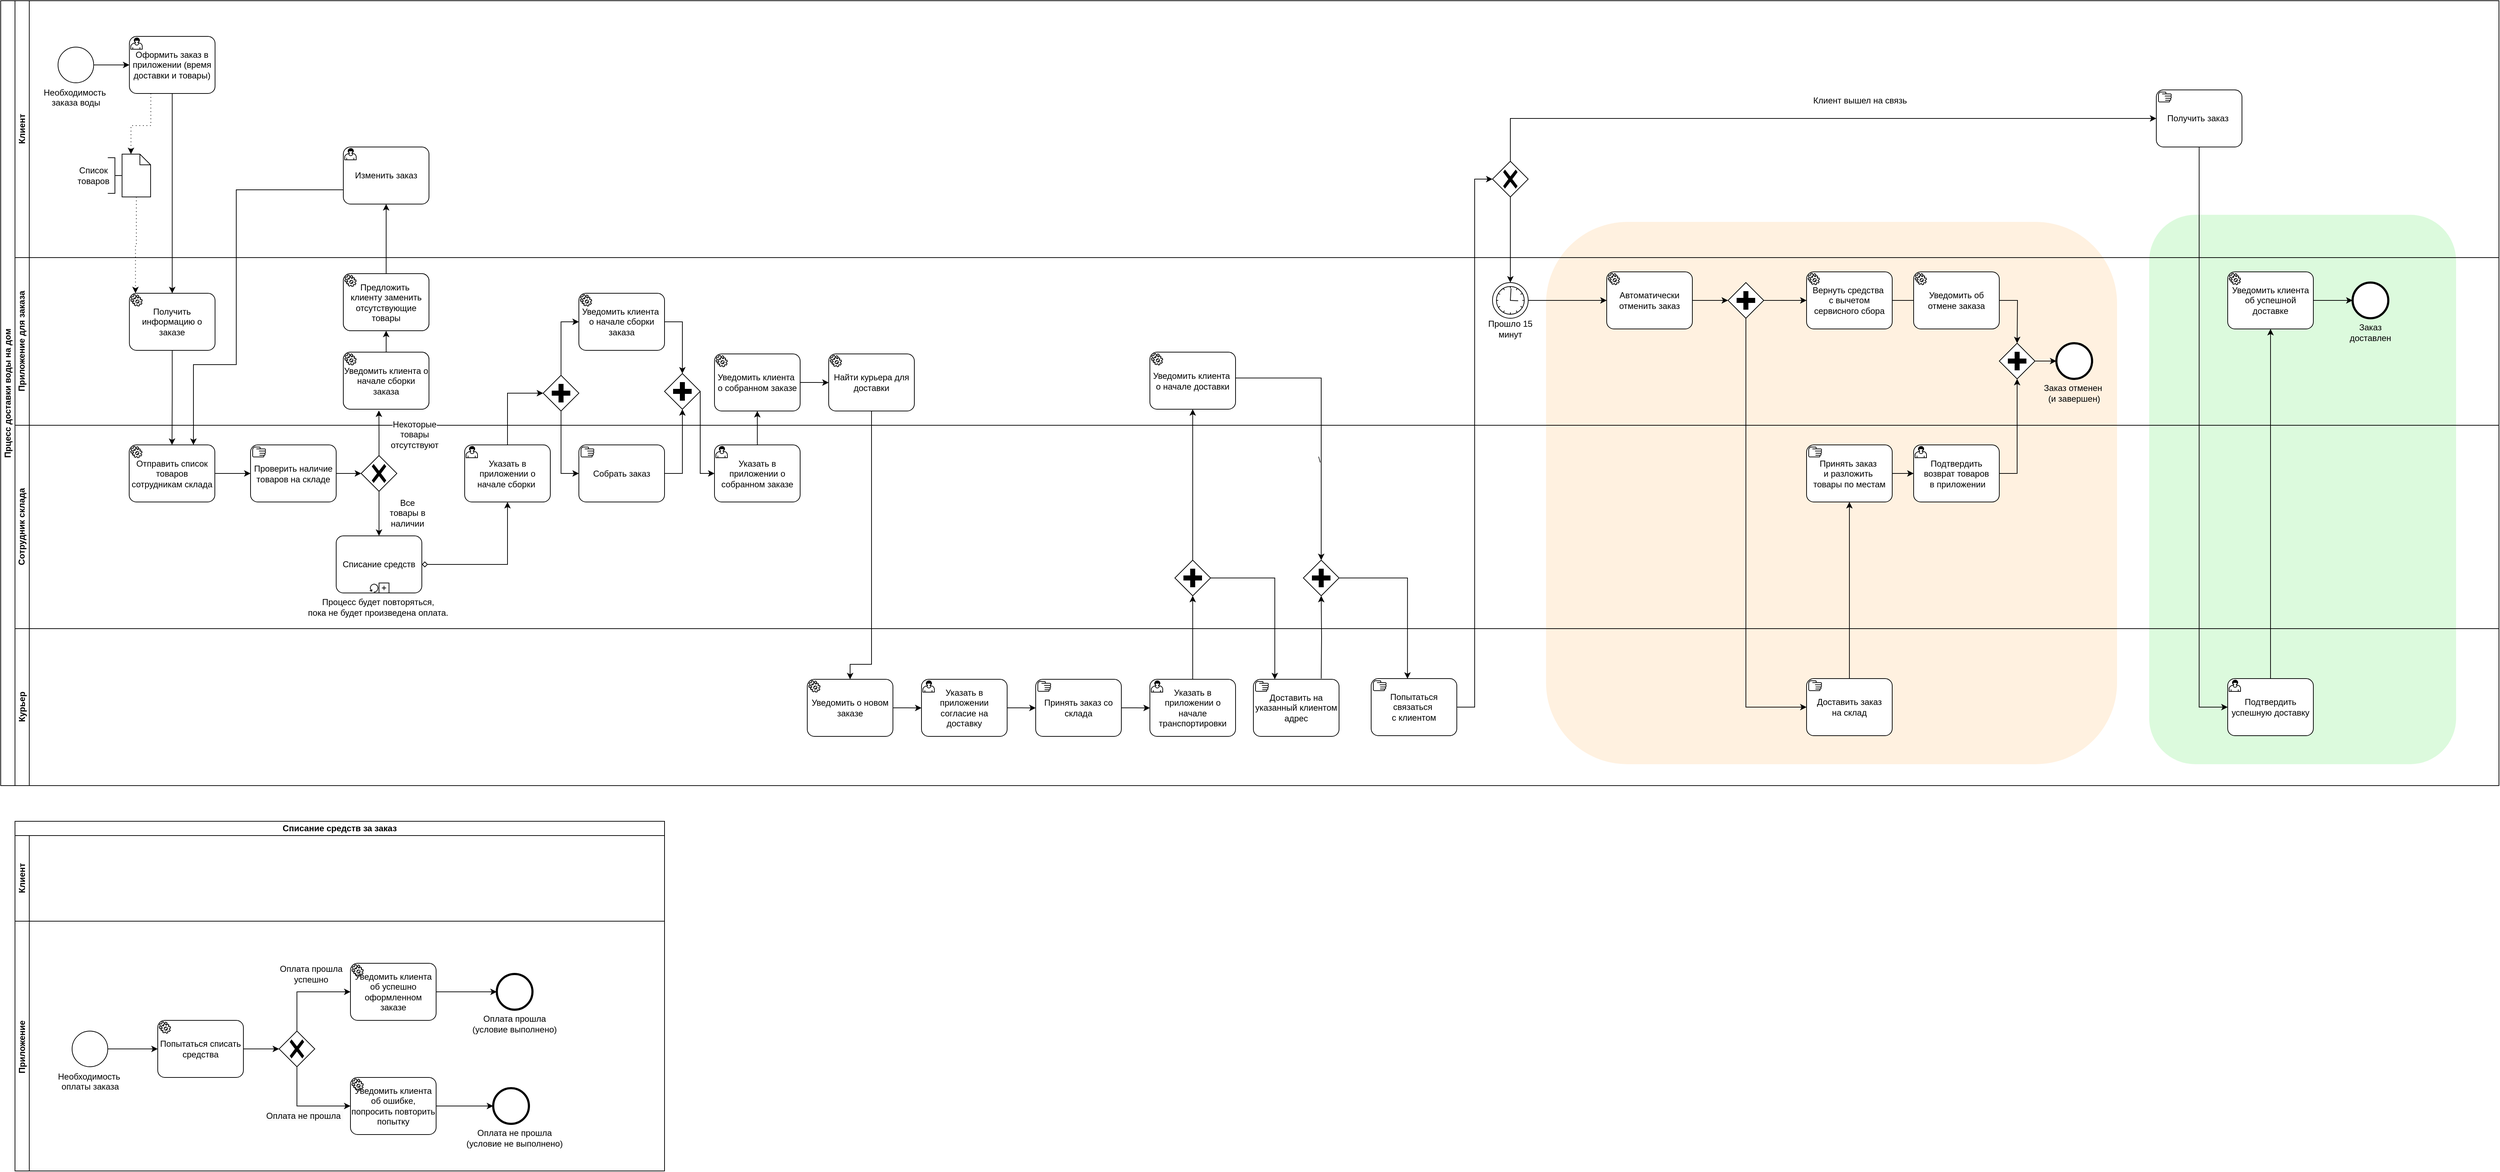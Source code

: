 <mxfile version="24.8.2">
  <diagram name="Страница — 1" id="UOntejemrvACpvtsWQj9">
    <mxGraphModel dx="3324" dy="1256" grid="1" gridSize="10" guides="1" tooltips="1" connect="1" arrows="1" fold="1" page="1" pageScale="1" pageWidth="4681" pageHeight="3300" math="0" shadow="0">
      <root>
        <mxCell id="0" />
        <mxCell id="1" parent="0" />
        <mxCell id="fE0YWYt9ngZXiTgXL01a-285" value="" style="rounded=1;whiteSpace=wrap;html=1;fillColor=#DCFADD;strokeColor=none;dashed=1;strokeWidth=6;glass=0;shadow=0;" parent="1" vertex="1">
          <mxGeometry x="3040" y="330" width="430" height="770" as="geometry" />
        </mxCell>
        <mxCell id="fE0YWYt9ngZXiTgXL01a-281" value="" style="rounded=1;whiteSpace=wrap;html=1;fillColor=#FFF1E0;strokeColor=none;dashed=1;strokeWidth=6;" parent="1" vertex="1">
          <mxGeometry x="2195" y="340" width="800" height="760" as="geometry" />
        </mxCell>
        <mxCell id="fE0YWYt9ngZXiTgXL01a-1" value="Прцесс доставки воды на дом" style="swimlane;html=1;childLayout=stackLayout;resizeParent=1;resizeParentMax=0;horizontal=0;startSize=20;horizontalStack=0;whiteSpace=wrap;fillColor=#FFFFFF;" parent="1" vertex="1">
          <mxGeometry x="30" y="30" width="3500" height="1100" as="geometry" />
        </mxCell>
        <mxCell id="fE0YWYt9ngZXiTgXL01a-276" style="edgeStyle=orthogonalEdgeStyle;rounded=0;orthogonalLoop=1;jettySize=auto;html=1;exitX=0.5;exitY=0;exitDx=0;exitDy=0;exitPerimeter=0;entryX=0.415;entryY=1.022;entryDx=0;entryDy=0;entryPerimeter=0;" parent="fE0YWYt9ngZXiTgXL01a-1" source="fE0YWYt9ngZXiTgXL01a-104" target="fE0YWYt9ngZXiTgXL01a-268" edge="1">
          <mxGeometry relative="1" as="geometry" />
        </mxCell>
        <mxCell id="fE0YWYt9ngZXiTgXL01a-136" style="edgeStyle=orthogonalEdgeStyle;rounded=0;orthogonalLoop=1;jettySize=auto;html=1;exitX=0.5;exitY=0;exitDx=0;exitDy=0;exitPerimeter=0;entryX=0;entryY=0.5;entryDx=0;entryDy=0;entryPerimeter=0;" parent="fE0YWYt9ngZXiTgXL01a-1" source="fE0YWYt9ngZXiTgXL01a-134" target="luvfRPABZeonIOE7UT8U-24" edge="1">
          <mxGeometry relative="1" as="geometry">
            <mxPoint x="709.996" y="490" as="targetPoint" />
            <Array as="points">
              <mxPoint x="710" y="550" />
            </Array>
          </mxGeometry>
        </mxCell>
        <mxCell id="fE0YWYt9ngZXiTgXL01a-2" value="Клиент" style="swimlane;html=1;startSize=20;horizontal=0;" parent="fE0YWYt9ngZXiTgXL01a-1" vertex="1">
          <mxGeometry x="20" width="3480" height="360" as="geometry" />
        </mxCell>
        <mxCell id="fE0YWYt9ngZXiTgXL01a-3" value="Необходимость&amp;nbsp;&lt;div&gt;заказа воды&lt;/div&gt;" style="points=[[0.145,0.145,0],[0.5,0,0],[0.855,0.145,0],[1,0.5,0],[0.855,0.855,0],[0.5,1,0],[0.145,0.855,0],[0,0.5,0]];shape=mxgraph.bpmn.event;html=1;verticalLabelPosition=bottom;labelBackgroundColor=#ffffff;verticalAlign=top;align=center;perimeter=ellipsePerimeter;outlineConnect=0;aspect=fixed;outline=standard;symbol=general;" parent="fE0YWYt9ngZXiTgXL01a-2" vertex="1">
          <mxGeometry x="60.29" y="65" width="50" height="50" as="geometry" />
        </mxCell>
        <mxCell id="fE0YWYt9ngZXiTgXL01a-8" style="edgeStyle=orthogonalEdgeStyle;rounded=0;orthogonalLoop=1;jettySize=auto;html=1;entryX=0;entryY=0.5;entryDx=0;entryDy=0;entryPerimeter=0;" parent="fE0YWYt9ngZXiTgXL01a-2" source="fE0YWYt9ngZXiTgXL01a-3" edge="1">
          <mxGeometry relative="1" as="geometry">
            <mxPoint x="160.29" y="90" as="targetPoint" />
          </mxGeometry>
        </mxCell>
        <mxCell id="fE0YWYt9ngZXiTgXL01a-89" value="Оформить заказ в приложении (время доставки и товары)" style="points=[[0.25,0,0],[0.5,0,0],[0.75,0,0],[1,0.25,0],[1,0.5,0],[1,0.75,0],[0.75,1,0],[0.5,1,0],[0.25,1,0],[0,0.75,0],[0,0.5,0],[0,0.25,0]];shape=mxgraph.bpmn.task;whiteSpace=wrap;rectStyle=rounded;size=10;html=1;container=1;expand=0;collapsible=0;taskMarker=user;" parent="fE0YWYt9ngZXiTgXL01a-2" vertex="1">
          <mxGeometry x="160.29" y="50" width="120" height="80" as="geometry" />
        </mxCell>
        <mxCell id="fE0YWYt9ngZXiTgXL01a-201" value="" style="points=[[0.25,0.25,0],[0.5,0,0],[0.75,0.25,0],[1,0.5,0],[0.75,0.75,0],[0.5,1,0],[0.25,0.75,0],[0,0.5,0]];shape=mxgraph.bpmn.gateway2;html=1;verticalLabelPosition=bottom;labelBackgroundColor=#ffffff;verticalAlign=top;align=center;perimeter=rhombusPerimeter;outlineConnect=0;outline=none;symbol=none;gwType=exclusive;" parent="fE0YWYt9ngZXiTgXL01a-2" vertex="1">
          <mxGeometry x="2070" y="225" width="50" height="50" as="geometry" />
        </mxCell>
        <mxCell id="fE0YWYt9ngZXiTgXL01a-204" value="Получить заказ&amp;nbsp;" style="points=[[0.25,0,0],[0.5,0,0],[0.75,0,0],[1,0.25,0],[1,0.5,0],[1,0.75,0],[0.75,1,0],[0.5,1,0],[0.25,1,0],[0,0.75,0],[0,0.5,0],[0,0.25,0]];shape=mxgraph.bpmn.task;whiteSpace=wrap;rectStyle=rounded;size=10;html=1;container=1;expand=0;collapsible=0;taskMarker=manual;" parent="fE0YWYt9ngZXiTgXL01a-2" vertex="1">
          <mxGeometry x="3000" y="125" width="120" height="80" as="geometry" />
        </mxCell>
        <mxCell id="fE0YWYt9ngZXiTgXL01a-207" style="edgeStyle=orthogonalEdgeStyle;rounded=0;orthogonalLoop=1;jettySize=auto;html=1;exitX=0.5;exitY=0;exitDx=0;exitDy=0;exitPerimeter=0;entryX=0;entryY=0.5;entryDx=0;entryDy=0;entryPerimeter=0;" parent="fE0YWYt9ngZXiTgXL01a-2" source="fE0YWYt9ngZXiTgXL01a-201" target="fE0YWYt9ngZXiTgXL01a-204" edge="1">
          <mxGeometry relative="1" as="geometry" />
        </mxCell>
        <mxCell id="fE0YWYt9ngZXiTgXL01a-209" value="Клиент вышел на связь" style="text;strokeColor=none;align=center;fillColor=none;html=1;verticalAlign=middle;whiteSpace=wrap;rounded=0;" parent="fE0YWYt9ngZXiTgXL01a-2" vertex="1">
          <mxGeometry x="2490" y="125" width="190" height="30" as="geometry" />
        </mxCell>
        <mxCell id="fE0YWYt9ngZXiTgXL01a-278" value="Изменить заказ" style="points=[[0.25,0,0],[0.5,0,0],[0.75,0,0],[1,0.25,0],[1,0.5,0],[1,0.75,0],[0.75,1,0],[0.5,1,0],[0.25,1,0],[0,0.75,0],[0,0.5,0],[0,0.25,0]];shape=mxgraph.bpmn.task;whiteSpace=wrap;rectStyle=rounded;size=10;html=1;container=1;expand=0;collapsible=0;taskMarker=user;" parent="fE0YWYt9ngZXiTgXL01a-2" vertex="1">
          <mxGeometry x="460" y="205" width="120" height="80" as="geometry" />
        </mxCell>
        <mxCell id="fE0YWYt9ngZXiTgXL01a-289" value="" style="shape=mxgraph.bpmn.data;labelPosition=center;verticalLabelPosition=bottom;align=center;verticalAlign=top;size=15;html=1;" parent="fE0YWYt9ngZXiTgXL01a-2" vertex="1">
          <mxGeometry x="150" y="215" width="40" height="60" as="geometry" />
        </mxCell>
        <mxCell id="fE0YWYt9ngZXiTgXL01a-292" style="edgeStyle=orthogonalEdgeStyle;rounded=0;orthogonalLoop=1;jettySize=auto;html=1;exitX=0.25;exitY=1;exitDx=0;exitDy=0;exitPerimeter=0;entryX=0;entryY=0;entryDx=12.5;entryDy=0;entryPerimeter=0;dashed=1;dashPattern=1 4;" parent="fE0YWYt9ngZXiTgXL01a-2" source="fE0YWYt9ngZXiTgXL01a-89" target="fE0YWYt9ngZXiTgXL01a-289" edge="1">
          <mxGeometry relative="1" as="geometry">
            <Array as="points">
              <mxPoint x="190" y="175" />
              <mxPoint x="163" y="175" />
            </Array>
          </mxGeometry>
        </mxCell>
        <mxCell id="fE0YWYt9ngZXiTgXL01a-294" value="" style="strokeWidth=1;html=1;shape=mxgraph.flowchart.annotation_2;align=left;labelPosition=right;pointerEvents=1;direction=west;" parent="fE0YWYt9ngZXiTgXL01a-2" vertex="1">
          <mxGeometry x="130" y="220" width="20" height="50" as="geometry" />
        </mxCell>
        <mxCell id="fE0YWYt9ngZXiTgXL01a-297" value="Список товаров" style="text;strokeColor=none;align=center;fillColor=none;html=1;verticalAlign=middle;whiteSpace=wrap;rounded=0;" parent="fE0YWYt9ngZXiTgXL01a-2" vertex="1">
          <mxGeometry x="80.0" y="230" width="60" height="30" as="geometry" />
        </mxCell>
        <mxCell id="fE0YWYt9ngZXiTgXL01a-228" style="edgeStyle=orthogonalEdgeStyle;rounded=0;orthogonalLoop=1;jettySize=auto;html=1;exitX=0.5;exitY=0;exitDx=0;exitDy=0;exitPerimeter=0;" parent="fE0YWYt9ngZXiTgXL01a-1" source="fE0YWYt9ngZXiTgXL01a-227" target="fE0YWYt9ngZXiTgXL01a-229" edge="1">
          <mxGeometry relative="1" as="geometry">
            <mxPoint x="2370" y="670" as="targetPoint" />
          </mxGeometry>
        </mxCell>
        <mxCell id="fE0YWYt9ngZXiTgXL01a-240" style="edgeStyle=orthogonalEdgeStyle;rounded=0;orthogonalLoop=1;jettySize=auto;html=1;exitX=0.5;exitY=1;exitDx=0;exitDy=0;exitPerimeter=0;entryX=0;entryY=0.5;entryDx=0;entryDy=0;entryPerimeter=0;" parent="fE0YWYt9ngZXiTgXL01a-1" source="fE0YWYt9ngZXiTgXL01a-204" target="fE0YWYt9ngZXiTgXL01a-227" edge="1">
          <mxGeometry relative="1" as="geometry" />
        </mxCell>
        <mxCell id="fE0YWYt9ngZXiTgXL01a-83" value="Приложение для заказа" style="swimlane;html=1;startSize=20;horizontal=0;" parent="fE0YWYt9ngZXiTgXL01a-1" vertex="1">
          <mxGeometry x="20" y="360" width="3480" height="235" as="geometry" />
        </mxCell>
        <mxCell id="fE0YWYt9ngZXiTgXL01a-206" value="Автоматически отменить заказ" style="points=[[0.25,0,0],[0.5,0,0],[0.75,0,0],[1,0.25,0],[1,0.5,0],[1,0.75,0],[0.75,1,0],[0.5,1,0],[0.25,1,0],[0,0.75,0],[0,0.5,0],[0,0.25,0]];shape=mxgraph.bpmn.task;whiteSpace=wrap;rectStyle=rounded;size=10;html=1;container=1;expand=0;collapsible=0;taskMarker=service;" parent="fE0YWYt9ngZXiTgXL01a-83" vertex="1">
          <mxGeometry x="2229.996" y="20" width="120" height="80" as="geometry" />
        </mxCell>
        <mxCell id="fE0YWYt9ngZXiTgXL01a-216" style="edgeStyle=orthogonalEdgeStyle;rounded=0;orthogonalLoop=1;jettySize=auto;html=1;exitX=1;exitY=0.5;exitDx=0;exitDy=0;exitPerimeter=0;" parent="fE0YWYt9ngZXiTgXL01a-83" edge="1">
          <mxGeometry relative="1" as="geometry">
            <mxPoint x="2670" y="60" as="targetPoint" />
            <mxPoint x="2610" y="60" as="sourcePoint" />
          </mxGeometry>
        </mxCell>
        <mxCell id="fE0YWYt9ngZXiTgXL01a-214" value="Вернуть средства&amp;nbsp;&lt;div&gt;с вычетом сервисного сбора&lt;/div&gt;" style="points=[[0.25,0,0],[0.5,0,0],[0.75,0,0],[1,0.25,0],[1,0.5,0],[1,0.75,0],[0.75,1,0],[0.5,1,0],[0.25,1,0],[0,0.75,0],[0,0.5,0],[0,0.25,0]];shape=mxgraph.bpmn.task;whiteSpace=wrap;rectStyle=rounded;size=10;html=1;container=1;expand=0;collapsible=0;taskMarker=service;" parent="fE0YWYt9ngZXiTgXL01a-83" vertex="1">
          <mxGeometry x="2510" y="20" width="120" height="80" as="geometry" />
        </mxCell>
        <mxCell id="fE0YWYt9ngZXiTgXL01a-217" value="Уведомить об отмене заказа" style="points=[[0.25,0,0],[0.5,0,0],[0.75,0,0],[1,0.25,0],[1,0.5,0],[1,0.75,0],[0.75,1,0],[0.5,1,0],[0.25,1,0],[0,0.75,0],[0,0.5,0],[0,0.25,0]];shape=mxgraph.bpmn.task;whiteSpace=wrap;rectStyle=rounded;size=10;html=1;container=1;expand=0;collapsible=0;taskMarker=service;" parent="fE0YWYt9ngZXiTgXL01a-83" vertex="1">
          <mxGeometry x="2660" y="20" width="120" height="80" as="geometry" />
        </mxCell>
        <mxCell id="fE0YWYt9ngZXiTgXL01a-232" value="" style="points=[[0.25,0.25,0],[0.5,0,0],[0.75,0.25,0],[1,0.5,0],[0.75,0.75,0],[0.5,1,0],[0.25,0.75,0],[0,0.5,0]];shape=mxgraph.bpmn.gateway2;html=1;verticalLabelPosition=bottom;labelBackgroundColor=#ffffff;verticalAlign=top;align=center;perimeter=rhombusPerimeter;outlineConnect=0;outline=none;symbol=none;gwType=parallel;" parent="fE0YWYt9ngZXiTgXL01a-83" vertex="1">
          <mxGeometry x="2400" y="35" width="50" height="50" as="geometry" />
        </mxCell>
        <mxCell id="fE0YWYt9ngZXiTgXL01a-235" style="edgeStyle=orthogonalEdgeStyle;rounded=0;orthogonalLoop=1;jettySize=auto;html=1;exitX=1;exitY=0.5;exitDx=0;exitDy=0;exitPerimeter=0;entryX=0;entryY=0.5;entryDx=0;entryDy=0;entryPerimeter=0;" parent="fE0YWYt9ngZXiTgXL01a-83" source="fE0YWYt9ngZXiTgXL01a-206" target="fE0YWYt9ngZXiTgXL01a-232" edge="1">
          <mxGeometry relative="1" as="geometry" />
        </mxCell>
        <mxCell id="fE0YWYt9ngZXiTgXL01a-236" style="edgeStyle=orthogonalEdgeStyle;rounded=0;orthogonalLoop=1;jettySize=auto;html=1;exitX=1;exitY=0.5;exitDx=0;exitDy=0;exitPerimeter=0;entryX=0;entryY=0.5;entryDx=0;entryDy=0;entryPerimeter=0;" parent="fE0YWYt9ngZXiTgXL01a-83" source="fE0YWYt9ngZXiTgXL01a-232" target="fE0YWYt9ngZXiTgXL01a-214" edge="1">
          <mxGeometry relative="1" as="geometry" />
        </mxCell>
        <mxCell id="fE0YWYt9ngZXiTgXL01a-229" value="Уведомить клиента об успешной доставке" style="points=[[0.25,0,0],[0.5,0,0],[0.75,0,0],[1,0.25,0],[1,0.5,0],[1,0.75,0],[0.75,1,0],[0.5,1,0],[0.25,1,0],[0,0.75,0],[0,0.5,0],[0,0.25,0]];shape=mxgraph.bpmn.task;whiteSpace=wrap;rectStyle=rounded;size=10;html=1;container=1;expand=0;collapsible=0;taskMarker=service;" parent="fE0YWYt9ngZXiTgXL01a-83" vertex="1">
          <mxGeometry x="3100" y="20" width="120" height="80" as="geometry" />
        </mxCell>
        <mxCell id="fE0YWYt9ngZXiTgXL01a-245" value="" style="points=[[0.145,0.145,0],[0.5,0,0],[0.855,0.145,0],[1,0.5,0],[0.855,0.855,0],[0.5,1,0],[0.145,0.855,0],[0,0.5,0]];shape=mxgraph.bpmn.event;html=1;verticalLabelPosition=bottom;labelBackgroundColor=#ffffff;verticalAlign=top;align=center;perimeter=ellipsePerimeter;outlineConnect=0;aspect=fixed;outline=end;symbol=terminate2;" parent="fE0YWYt9ngZXiTgXL01a-83" vertex="1">
          <mxGeometry x="3275" y="35" width="50" height="50" as="geometry" />
        </mxCell>
        <mxCell id="fE0YWYt9ngZXiTgXL01a-246" style="edgeStyle=orthogonalEdgeStyle;rounded=0;orthogonalLoop=1;jettySize=auto;html=1;exitX=1;exitY=0.5;exitDx=0;exitDy=0;exitPerimeter=0;entryX=0;entryY=0.5;entryDx=0;entryDy=0;entryPerimeter=0;" parent="fE0YWYt9ngZXiTgXL01a-83" source="fE0YWYt9ngZXiTgXL01a-229" target="fE0YWYt9ngZXiTgXL01a-245" edge="1">
          <mxGeometry relative="1" as="geometry" />
        </mxCell>
        <mxCell id="fE0YWYt9ngZXiTgXL01a-247" value="Заказ доставлен" style="text;strokeColor=none;align=center;fillColor=none;html=1;verticalAlign=middle;whiteSpace=wrap;rounded=0;" parent="fE0YWYt9ngZXiTgXL01a-83" vertex="1">
          <mxGeometry x="3270" y="90" width="60" height="30" as="geometry" />
        </mxCell>
        <mxCell id="fE0YWYt9ngZXiTgXL01a-248" value="" style="points=[[0.145,0.145,0],[0.5,0,0],[0.855,0.145,0],[1,0.5,0],[0.855,0.855,0],[0.5,1,0],[0.145,0.855,0],[0,0.5,0]];shape=mxgraph.bpmn.event;html=1;verticalLabelPosition=bottom;labelBackgroundColor=#ffffff;verticalAlign=top;align=center;perimeter=ellipsePerimeter;outlineConnect=0;aspect=fixed;outline=end;symbol=terminate2;" parent="fE0YWYt9ngZXiTgXL01a-83" vertex="1">
          <mxGeometry x="2860" y="120" width="50" height="50" as="geometry" />
        </mxCell>
        <mxCell id="fE0YWYt9ngZXiTgXL01a-249" value="Заказ отменен&amp;nbsp;&lt;div&gt;(и завершен)&lt;/div&gt;" style="text;strokeColor=none;align=center;fillColor=none;html=1;verticalAlign=middle;whiteSpace=wrap;rounded=0;" parent="fE0YWYt9ngZXiTgXL01a-83" vertex="1">
          <mxGeometry x="2840" y="170" width="90" height="40" as="geometry" />
        </mxCell>
        <mxCell id="fE0YWYt9ngZXiTgXL01a-261" value="" style="points=[[0.25,0.25,0],[0.5,0,0],[0.75,0.25,0],[1,0.5,0],[0.75,0.75,0],[0.5,1,0],[0.25,0.75,0],[0,0.5,0]];shape=mxgraph.bpmn.gateway2;html=1;verticalLabelPosition=bottom;labelBackgroundColor=#ffffff;verticalAlign=top;align=center;perimeter=rhombusPerimeter;outlineConnect=0;outline=none;symbol=none;gwType=parallel;" parent="fE0YWYt9ngZXiTgXL01a-83" vertex="1">
          <mxGeometry x="2780" y="120" width="50" height="50" as="geometry" />
        </mxCell>
        <mxCell id="fE0YWYt9ngZXiTgXL01a-263" style="edgeStyle=orthogonalEdgeStyle;rounded=0;orthogonalLoop=1;jettySize=auto;html=1;exitX=1;exitY=0.5;exitDx=0;exitDy=0;exitPerimeter=0;entryX=0.5;entryY=0;entryDx=0;entryDy=0;entryPerimeter=0;" parent="fE0YWYt9ngZXiTgXL01a-83" source="fE0YWYt9ngZXiTgXL01a-217" edge="1">
          <mxGeometry relative="1" as="geometry">
            <mxPoint x="2805" y="120" as="targetPoint" />
          </mxGeometry>
        </mxCell>
        <mxCell id="fE0YWYt9ngZXiTgXL01a-265" style="edgeStyle=orthogonalEdgeStyle;rounded=0;orthogonalLoop=1;jettySize=auto;html=1;entryX=0;entryY=0.5;entryDx=0;entryDy=0;entryPerimeter=0;" parent="fE0YWYt9ngZXiTgXL01a-83" target="fE0YWYt9ngZXiTgXL01a-248" edge="1">
          <mxGeometry relative="1" as="geometry">
            <mxPoint x="2830" y="145" as="sourcePoint" />
          </mxGeometry>
        </mxCell>
        <mxCell id="fE0YWYt9ngZXiTgXL01a-91" value="Получить информацию о заказе" style="points=[[0.25,0,0],[0.5,0,0],[0.75,0,0],[1,0.25,0],[1,0.5,0],[1,0.75,0],[0.75,1,0],[0.5,1,0],[0.25,1,0],[0,0.75,0],[0,0.5,0],[0,0.25,0]];shape=mxgraph.bpmn.task;whiteSpace=wrap;rectStyle=rounded;size=10;html=1;container=1;expand=0;collapsible=0;taskMarker=service;" parent="fE0YWYt9ngZXiTgXL01a-83" vertex="1">
          <mxGeometry x="160.286" y="50" width="120" height="80" as="geometry" />
        </mxCell>
        <mxCell id="fE0YWYt9ngZXiTgXL01a-189" value="Уведомить клиента&amp;nbsp;&lt;div&gt;о начале доставки&lt;/div&gt;" style="points=[[0.25,0,0],[0.5,0,0],[0.75,0,0],[1,0.25,0],[1,0.5,0],[1,0.75,0],[0.75,1,0],[0.5,1,0],[0.25,1,0],[0,0.75,0],[0,0.5,0],[0,0.25,0]];shape=mxgraph.bpmn.task;whiteSpace=wrap;rectStyle=rounded;size=10;html=1;container=1;expand=0;collapsible=0;taskMarker=service;" parent="fE0YWYt9ngZXiTgXL01a-83" vertex="1">
          <mxGeometry x="1589.996" y="132.5" width="120" height="80" as="geometry" />
        </mxCell>
        <mxCell id="luvfRPABZeonIOE7UT8U-7" style="edgeStyle=orthogonalEdgeStyle;rounded=0;orthogonalLoop=1;jettySize=auto;html=1;exitX=0.5;exitY=0;exitDx=0;exitDy=0;exitPerimeter=0;entryX=0.5;entryY=1;entryDx=0;entryDy=0;entryPerimeter=0;" edge="1" parent="fE0YWYt9ngZXiTgXL01a-83" source="fE0YWYt9ngZXiTgXL01a-268" target="luvfRPABZeonIOE7UT8U-8">
          <mxGeometry relative="1" as="geometry">
            <mxPoint x="450" y="2.5" as="targetPoint" />
          </mxGeometry>
        </mxCell>
        <mxCell id="fE0YWYt9ngZXiTgXL01a-268" value="Предложить&amp;nbsp;&lt;div&gt;клиенту заменить отсутствующие товары&lt;/div&gt;" style="points=[[0.25,0,0],[0.5,0,0],[0.75,0,0],[1,0.25,0],[1,0.5,0],[1,0.75,0],[0.75,1,0],[0.5,1,0],[0.25,1,0],[0,0.75,0],[0,0.5,0],[0,0.25,0]];shape=mxgraph.bpmn.task;whiteSpace=wrap;rectStyle=rounded;size=10;html=1;container=1;expand=0;collapsible=0;taskMarker=service;" parent="fE0YWYt9ngZXiTgXL01a-83" vertex="1">
          <mxGeometry x="459.996" y="132.5" width="120" height="80" as="geometry" />
        </mxCell>
        <mxCell id="luvfRPABZeonIOE7UT8U-11" value="Уведомить клиента о начале сборки заказа" style="points=[[0.25,0,0],[0.5,0,0],[0.75,0,0],[1,0.25,0],[1,0.5,0],[1,0.75,0],[0.75,1,0],[0.5,1,0],[0.25,1,0],[0,0.75,0],[0,0.5,0],[0,0.25,0]];shape=mxgraph.bpmn.task;whiteSpace=wrap;rectStyle=rounded;size=10;html=1;container=1;expand=0;collapsible=0;taskMarker=service;" vertex="1" parent="fE0YWYt9ngZXiTgXL01a-268">
          <mxGeometry width="120" height="80" as="geometry" />
        </mxCell>
        <mxCell id="luvfRPABZeonIOE7UT8U-4" value="&lt;span style=&quot;background-color: rgb(255, 255, 255);&quot;&gt;Прошло 15 минут&lt;/span&gt;" style="text;strokeColor=none;align=center;fillColor=none;html=1;verticalAlign=middle;whiteSpace=wrap;rounded=0;" vertex="1" parent="fE0YWYt9ngZXiTgXL01a-83">
          <mxGeometry x="2050" y="85" width="90" height="30" as="geometry" />
        </mxCell>
        <mxCell id="luvfRPABZeonIOE7UT8U-8" value="Уведомить клиента о начале сборки заказа" style="points=[[0.25,0,0],[0.5,0,0],[0.75,0,0],[1,0.25,0],[1,0.5,0],[1,0.75,0],[0.75,1,0],[0.5,1,0],[0.25,1,0],[0,0.75,0],[0,0.5,0],[0,0.25,0]];shape=mxgraph.bpmn.task;whiteSpace=wrap;rectStyle=rounded;size=10;html=1;container=1;expand=0;collapsible=0;taskMarker=service;" vertex="1" parent="fE0YWYt9ngZXiTgXL01a-83">
          <mxGeometry x="459.996" y="22.5" width="120" height="80" as="geometry" />
        </mxCell>
        <mxCell id="luvfRPABZeonIOE7UT8U-10" value="Предложить&amp;nbsp;&lt;div&gt;клиенту заменить отсутствующие товары&lt;/div&gt;" style="points=[[0.25,0,0],[0.5,0,0],[0.75,0,0],[1,0.25,0],[1,0.5,0],[1,0.75,0],[0.75,1,0],[0.5,1,0],[0.25,1,0],[0,0.75,0],[0,0.5,0],[0,0.25,0]];shape=mxgraph.bpmn.task;whiteSpace=wrap;rectStyle=rounded;size=10;html=1;container=1;expand=0;collapsible=0;taskMarker=service;" vertex="1" parent="luvfRPABZeonIOE7UT8U-8">
          <mxGeometry width="120" height="80" as="geometry" />
        </mxCell>
        <mxCell id="luvfRPABZeonIOE7UT8U-24" value="" style="points=[[0.25,0.25,0],[0.5,0,0],[0.75,0.25,0],[1,0.5,0],[0.75,0.75,0],[0.5,1,0],[0.25,0.75,0],[0,0.5,0]];shape=mxgraph.bpmn.gateway2;html=1;verticalLabelPosition=bottom;labelBackgroundColor=#ffffff;verticalAlign=top;align=center;perimeter=rhombusPerimeter;outlineConnect=0;outline=none;symbol=none;gwType=parallel;" vertex="1" parent="fE0YWYt9ngZXiTgXL01a-83">
          <mxGeometry x="740" y="165" width="50" height="50" as="geometry" />
        </mxCell>
        <mxCell id="luvfRPABZeonIOE7UT8U-25" value="Уведомить клиента&amp;nbsp;&lt;div&gt;о начале сборки заказа&lt;/div&gt;" style="points=[[0.25,0,0],[0.5,0,0],[0.75,0,0],[1,0.25,0],[1,0.5,0],[1,0.75,0],[0.75,1,0],[0.5,1,0],[0.25,1,0],[0,0.75,0],[0,0.5,0],[0,0.25,0]];shape=mxgraph.bpmn.task;whiteSpace=wrap;rectStyle=rounded;size=10;html=1;container=1;expand=0;collapsible=0;taskMarker=service;" vertex="1" parent="fE0YWYt9ngZXiTgXL01a-83">
          <mxGeometry x="789.996" y="50" width="120" height="80" as="geometry" />
        </mxCell>
        <mxCell id="luvfRPABZeonIOE7UT8U-27" style="edgeStyle=orthogonalEdgeStyle;rounded=0;orthogonalLoop=1;jettySize=auto;html=1;exitX=0.5;exitY=0;exitDx=0;exitDy=0;exitPerimeter=0;entryX=0;entryY=0.5;entryDx=0;entryDy=0;entryPerimeter=0;" edge="1" parent="fE0YWYt9ngZXiTgXL01a-83" source="luvfRPABZeonIOE7UT8U-24" target="luvfRPABZeonIOE7UT8U-25">
          <mxGeometry relative="1" as="geometry" />
        </mxCell>
        <mxCell id="luvfRPABZeonIOE7UT8U-28" value="" style="points=[[0.25,0.25,0],[0.5,0,0],[0.75,0.25,0],[1,0.5,0],[0.75,0.75,0],[0.5,1,0],[0.25,0.75,0],[0,0.5,0]];shape=mxgraph.bpmn.gateway2;html=1;verticalLabelPosition=bottom;labelBackgroundColor=#ffffff;verticalAlign=top;align=center;perimeter=rhombusPerimeter;outlineConnect=0;outline=none;symbol=none;gwType=parallel;" vertex="1" parent="fE0YWYt9ngZXiTgXL01a-83">
          <mxGeometry x="910" y="162.5" width="50" height="50" as="geometry" />
        </mxCell>
        <mxCell id="luvfRPABZeonIOE7UT8U-29" style="edgeStyle=orthogonalEdgeStyle;rounded=0;orthogonalLoop=1;jettySize=auto;html=1;exitX=1;exitY=0.5;exitDx=0;exitDy=0;exitPerimeter=0;entryX=0.5;entryY=0;entryDx=0;entryDy=0;entryPerimeter=0;" edge="1" parent="fE0YWYt9ngZXiTgXL01a-83" source="luvfRPABZeonIOE7UT8U-25" target="luvfRPABZeonIOE7UT8U-28">
          <mxGeometry relative="1" as="geometry" />
        </mxCell>
        <mxCell id="fE0YWYt9ngZXiTgXL01a-173" value="Найти курьера для доставки" style="points=[[0.25,0,0],[0.5,0,0],[0.75,0,0],[1,0.25,0],[1,0.5,0],[1,0.75,0],[0.75,1,0],[0.5,1,0],[0.25,1,0],[0,0.75,0],[0,0.5,0],[0,0.25,0]];shape=mxgraph.bpmn.task;whiteSpace=wrap;rectStyle=rounded;size=10;html=1;container=1;expand=0;collapsible=0;taskMarker=service;" parent="fE0YWYt9ngZXiTgXL01a-83" vertex="1">
          <mxGeometry x="1139.996" y="135" width="120" height="80" as="geometry" />
        </mxCell>
        <mxCell id="fE0YWYt9ngZXiTgXL01a-172" style="edgeStyle=orthogonalEdgeStyle;rounded=0;orthogonalLoop=1;jettySize=auto;html=1;exitX=1;exitY=0.5;exitDx=0;exitDy=0;exitPerimeter=0;" parent="fE0YWYt9ngZXiTgXL01a-83" source="fE0YWYt9ngZXiTgXL01a-168" edge="1">
          <mxGeometry relative="1" as="geometry">
            <mxPoint x="1140" y="175.143" as="targetPoint" />
          </mxGeometry>
        </mxCell>
        <mxCell id="fE0YWYt9ngZXiTgXL01a-168" value="Уведомить клиента&amp;nbsp;&lt;div&gt;о собранном заказе&lt;/div&gt;" style="points=[[0.25,0,0],[0.5,0,0],[0.75,0,0],[1,0.25,0],[1,0.5,0],[1,0.75,0],[0.75,1,0],[0.5,1,0],[0.25,1,0],[0,0.75,0],[0,0.5,0],[0,0.25,0]];shape=mxgraph.bpmn.task;whiteSpace=wrap;rectStyle=rounded;size=10;html=1;container=1;expand=0;collapsible=0;taskMarker=service;" parent="fE0YWYt9ngZXiTgXL01a-83" vertex="1">
          <mxGeometry x="979.996" y="135" width="120" height="80" as="geometry" />
        </mxCell>
        <mxCell id="luvfRPABZeonIOE7UT8U-53" style="edgeStyle=orthogonalEdgeStyle;rounded=0;orthogonalLoop=1;jettySize=auto;html=1;exitX=1;exitY=0.5;exitDx=0;exitDy=0;exitPerimeter=0;" edge="1" parent="fE0YWYt9ngZXiTgXL01a-83" source="luvfRPABZeonIOE7UT8U-50" target="fE0YWYt9ngZXiTgXL01a-206">
          <mxGeometry relative="1" as="geometry" />
        </mxCell>
        <mxCell id="luvfRPABZeonIOE7UT8U-50" value="" style="points=[[0.145,0.145,0],[0.5,0,0],[0.855,0.145,0],[1,0.5,0],[0.855,0.855,0],[0.5,1,0],[0.145,0.855,0],[0,0.5,0]];shape=mxgraph.bpmn.event;html=1;verticalLabelPosition=bottom;labelBackgroundColor=#ffffff;verticalAlign=top;align=center;perimeter=ellipsePerimeter;outlineConnect=0;aspect=fixed;outline=standard;symbol=timer;fillColor=#FFFFFF;" vertex="1" parent="fE0YWYt9ngZXiTgXL01a-83">
          <mxGeometry x="2070" y="35" width="50" height="50" as="geometry" />
        </mxCell>
        <mxCell id="fE0YWYt9ngZXiTgXL01a-68" value="Сотрудник склада" style="swimlane;html=1;startSize=20;horizontal=0;" parent="fE0YWYt9ngZXiTgXL01a-1" vertex="1">
          <mxGeometry x="20" y="595" width="3480" height="285" as="geometry" />
        </mxCell>
        <mxCell id="fE0YWYt9ngZXiTgXL01a-311" style="edgeStyle=orthogonalEdgeStyle;rounded=0;orthogonalLoop=1;jettySize=auto;html=1;exitX=0.5;exitY=1;exitDx=0;exitDy=0;exitPerimeter=0;entryX=0.5;entryY=0;entryDx=0;entryDy=0;entryPerimeter=0;" parent="fE0YWYt9ngZXiTgXL01a-68" source="fE0YWYt9ngZXiTgXL01a-104" edge="1" target="fE0YWYt9ngZXiTgXL01a-378">
          <mxGeometry relative="1" as="geometry">
            <mxPoint x="509" y="175" as="targetPoint" />
          </mxGeometry>
        </mxCell>
        <mxCell id="fE0YWYt9ngZXiTgXL01a-212" value="Принять заказ&amp;nbsp;&lt;div&gt;и разложить&amp;nbsp;&lt;/div&gt;&lt;div&gt;товары по местам&lt;/div&gt;" style="points=[[0.25,0,0],[0.5,0,0],[0.75,0,0],[1,0.25,0],[1,0.5,0],[1,0.75,0],[0.75,1,0],[0.5,1,0],[0.25,1,0],[0,0.75,0],[0,0.5,0],[0,0.25,0]];shape=mxgraph.bpmn.task;whiteSpace=wrap;rectStyle=rounded;size=10;html=1;container=1;expand=0;collapsible=0;taskMarker=manual;" parent="fE0YWYt9ngZXiTgXL01a-68" vertex="1">
          <mxGeometry x="2510" y="27.5" width="120" height="80" as="geometry" />
        </mxCell>
        <mxCell id="fE0YWYt9ngZXiTgXL01a-225" value="Подтвердить&lt;div&gt;возврат товаров&lt;/div&gt;&lt;div&gt;&amp;nbsp;в приложении&lt;/div&gt;" style="points=[[0.25,0,0],[0.5,0,0],[0.75,0,0],[1,0.25,0],[1,0.5,0],[1,0.75,0],[0.75,1,0],[0.5,1,0],[0.25,1,0],[0,0.75,0],[0,0.5,0],[0,0.25,0]];shape=mxgraph.bpmn.task;whiteSpace=wrap;rectStyle=rounded;size=10;html=1;container=1;expand=0;collapsible=0;taskMarker=user;" parent="fE0YWYt9ngZXiTgXL01a-68" vertex="1">
          <mxGeometry x="2660" y="27.5" width="120" height="80" as="geometry" />
        </mxCell>
        <mxCell id="fE0YWYt9ngZXiTgXL01a-231" style="edgeStyle=orthogonalEdgeStyle;rounded=0;orthogonalLoop=1;jettySize=auto;html=1;exitX=1;exitY=0.5;exitDx=0;exitDy=0;exitPerimeter=0;entryX=0;entryY=0.5;entryDx=0;entryDy=0;entryPerimeter=0;" parent="fE0YWYt9ngZXiTgXL01a-68" source="fE0YWYt9ngZXiTgXL01a-212" target="fE0YWYt9ngZXiTgXL01a-225" edge="1">
          <mxGeometry relative="1" as="geometry" />
        </mxCell>
        <mxCell id="fE0YWYt9ngZXiTgXL01a-104" value="" style="points=[[0.25,0.25,0],[0.5,0,0],[0.75,0.25,0],[1,0.5,0],[0.75,0.75,0],[0.5,1,0],[0.25,0.75,0],[0,0.5,0]];shape=mxgraph.bpmn.gateway2;html=1;verticalLabelPosition=bottom;labelBackgroundColor=#ffffff;verticalAlign=top;align=center;perimeter=rhombusPerimeter;outlineConnect=0;outline=none;symbol=none;gwType=exclusive;" parent="fE0YWYt9ngZXiTgXL01a-68" vertex="1">
          <mxGeometry x="485" y="42.5" width="50" height="50" as="geometry" />
        </mxCell>
        <mxCell id="fE0YWYt9ngZXiTgXL01a-162" style="edgeStyle=orthogonalEdgeStyle;rounded=0;orthogonalLoop=1;jettySize=auto;html=1;exitX=1;exitY=0.5;exitDx=0;exitDy=0;exitPerimeter=0;entryX=0;entryY=0.5;entryDx=0;entryDy=0;entryPerimeter=0;" parent="fE0YWYt9ngZXiTgXL01a-68" source="fE0YWYt9ngZXiTgXL01a-122" target="fE0YWYt9ngZXiTgXL01a-104" edge="1">
          <mxGeometry relative="1" as="geometry" />
        </mxCell>
        <mxCell id="fE0YWYt9ngZXiTgXL01a-134" value="Указать в приложении о начале сборки&amp;nbsp;" style="points=[[0.25,0,0],[0.5,0,0],[0.75,0,0],[1,0.25,0],[1,0.5,0],[1,0.75,0],[0.75,1,0],[0.5,1,0],[0.25,1,0],[0,0.75,0],[0,0.5,0],[0,0.25,0]];shape=mxgraph.bpmn.task;whiteSpace=wrap;rectStyle=rounded;size=10;html=1;container=1;expand=0;collapsible=0;taskMarker=user;" parent="fE0YWYt9ngZXiTgXL01a-68" vertex="1">
          <mxGeometry x="630" y="27.5" width="120" height="80" as="geometry" />
        </mxCell>
        <mxCell id="fE0YWYt9ngZXiTgXL01a-137" value="Собрать заказ" style="points=[[0.25,0,0],[0.5,0,0],[0.75,0,0],[1,0.25,0],[1,0.5,0],[1,0.75,0],[0.75,1,0],[0.5,1,0],[0.25,1,0],[0,0.75,0],[0,0.5,0],[0,0.25,0]];shape=mxgraph.bpmn.task;whiteSpace=wrap;rectStyle=rounded;size=10;html=1;container=1;expand=0;collapsible=0;taskMarker=manual;" parent="fE0YWYt9ngZXiTgXL01a-68" vertex="1">
          <mxGeometry x="790" y="27.5" width="120" height="80" as="geometry" />
        </mxCell>
        <mxCell id="fE0YWYt9ngZXiTgXL01a-129" value="Все товары в наличии" style="text;strokeColor=none;align=center;fillColor=#FFFFFF;html=1;verticalAlign=middle;whiteSpace=wrap;rounded=0;" parent="fE0YWYt9ngZXiTgXL01a-68" vertex="1">
          <mxGeometry x="520" y="107.5" width="60" height="30" as="geometry" />
        </mxCell>
        <mxCell id="fE0YWYt9ngZXiTgXL01a-102" style="edgeStyle=orthogonalEdgeStyle;rounded=0;orthogonalLoop=1;jettySize=auto;html=1;exitX=1;exitY=0.5;exitDx=0;exitDy=0;exitPerimeter=0;entryX=0;entryY=0.5;entryDx=0;entryDy=0;entryPerimeter=0;" parent="fE0YWYt9ngZXiTgXL01a-68" source="fE0YWYt9ngZXiTgXL01a-98" edge="1">
          <mxGeometry relative="1" as="geometry">
            <mxPoint x="330" y="67.5" as="targetPoint" />
          </mxGeometry>
        </mxCell>
        <mxCell id="fE0YWYt9ngZXiTgXL01a-98" value="Отправить список товаров сотрудникам склада" style="points=[[0.25,0,0],[0.5,0,0],[0.75,0,0],[1,0.25,0],[1,0.5,0],[1,0.75,0],[0.75,1,0],[0.5,1,0],[0.25,1,0],[0,0.75,0],[0,0.5,0],[0,0.25,0]];shape=mxgraph.bpmn.task;whiteSpace=wrap;rectStyle=rounded;size=10;html=1;container=1;expand=0;collapsible=0;taskMarker=service;" parent="fE0YWYt9ngZXiTgXL01a-68" vertex="1">
          <mxGeometry x="159.996" y="27.5" width="120" height="80" as="geometry" />
        </mxCell>
        <mxCell id="fE0YWYt9ngZXiTgXL01a-122" value="Проверить наличие товаров на складе" style="points=[[0.25,0,0],[0.5,0,0],[0.75,0,0],[1,0.25,0],[1,0.5,0],[1,0.75,0],[0.75,1,0],[0.5,1,0],[0.25,1,0],[0,0.75,0],[0,0.5,0],[0,0.25,0]];shape=mxgraph.bpmn.task;whiteSpace=wrap;rectStyle=rounded;size=10;html=1;container=1;expand=0;collapsible=0;taskMarker=manual;" parent="fE0YWYt9ngZXiTgXL01a-68" vertex="1">
          <mxGeometry x="330" y="27.5" width="120" height="80" as="geometry" />
        </mxCell>
        <mxCell id="fE0YWYt9ngZXiTgXL01a-317" style="edgeStyle=orthogonalEdgeStyle;rounded=0;orthogonalLoop=1;jettySize=auto;html=1;exitX=1;exitY=0.5;exitDx=0;exitDy=0;exitPerimeter=0;entryX=0.5;entryY=1;entryDx=0;entryDy=0;entryPerimeter=0;startArrow=diamond;startFill=0;" parent="fE0YWYt9ngZXiTgXL01a-68" target="fE0YWYt9ngZXiTgXL01a-134" edge="1" source="fE0YWYt9ngZXiTgXL01a-378">
          <mxGeometry relative="1" as="geometry">
            <mxPoint x="570" y="215" as="sourcePoint" />
          </mxGeometry>
        </mxCell>
        <mxCell id="fE0YWYt9ngZXiTgXL01a-378" value="Списание средств" style="points=[[0.25,0,0],[0.5,0,0],[0.75,0,0],[1,0.25,0],[1,0.5,0],[1,0.75,0],[0.75,1,0],[0.5,1,0],[0.25,1,0],[0,0.75,0],[0,0.5,0],[0,0.25,0]];shape=mxgraph.bpmn.task;whiteSpace=wrap;rectStyle=rounded;size=10;html=1;container=1;expand=0;collapsible=0;taskMarker=abstract;isLoopStandard=1;isLoopSub=1;" parent="fE0YWYt9ngZXiTgXL01a-68" vertex="1">
          <mxGeometry x="450" y="155" width="120" height="80" as="geometry" />
        </mxCell>
        <mxCell id="fE0YWYt9ngZXiTgXL01a-128" value="&lt;span style=&quot;background-color: rgb(255, 255, 255);&quot;&gt;Некоторые товары отсутствуют&lt;/span&gt;" style="text;strokeColor=none;align=center;fillColor=#FFFFFF;html=1;verticalAlign=middle;whiteSpace=wrap;rounded=0;" parent="fE0YWYt9ngZXiTgXL01a-68" vertex="1">
          <mxGeometry x="530" y="-2.5" width="60" height="30" as="geometry" />
        </mxCell>
        <mxCell id="luvfRPABZeonIOE7UT8U-22" value="Процесс будет повторяться,&amp;nbsp;&lt;div&gt;пока не будет произведена оплата.&amp;nbsp;&lt;/div&gt;" style="text;html=1;align=center;verticalAlign=middle;resizable=0;points=[];autosize=1;strokeColor=none;fillColor=none;" vertex="1" parent="fE0YWYt9ngZXiTgXL01a-68">
          <mxGeometry x="400" y="235" width="220" height="40" as="geometry" />
        </mxCell>
        <mxCell id="fE0YWYt9ngZXiTgXL01a-165" value="Указать в приложении о собранном заказе" style="points=[[0.25,0,0],[0.5,0,0],[0.75,0,0],[1,0.25,0],[1,0.5,0],[1,0.75,0],[0.75,1,0],[0.5,1,0],[0.25,1,0],[0,0.75,0],[0,0.5,0],[0,0.25,0]];shape=mxgraph.bpmn.task;whiteSpace=wrap;rectStyle=rounded;size=10;html=1;container=1;expand=0;collapsible=0;taskMarker=user;" parent="fE0YWYt9ngZXiTgXL01a-68" vertex="1">
          <mxGeometry x="980" y="27.5" width="120" height="80" as="geometry" />
        </mxCell>
        <mxCell id="luvfRPABZeonIOE7UT8U-40" value="" style="points=[[0.25,0.25,0],[0.5,0,0],[0.75,0.25,0],[1,0.5,0],[0.75,0.75,0],[0.5,1,0],[0.25,0.75,0],[0,0.5,0]];shape=mxgraph.bpmn.gateway2;html=1;verticalLabelPosition=bottom;labelBackgroundColor=#ffffff;verticalAlign=top;align=center;perimeter=rhombusPerimeter;outlineConnect=0;outline=none;symbol=none;gwType=parallel;" vertex="1" parent="fE0YWYt9ngZXiTgXL01a-68">
          <mxGeometry x="1805" y="189" width="50" height="50" as="geometry" />
        </mxCell>
        <mxCell id="luvfRPABZeonIOE7UT8U-37" style="edgeStyle=orthogonalEdgeStyle;rounded=0;orthogonalLoop=1;jettySize=auto;html=1;exitX=1;exitY=0.5;exitDx=0;exitDy=0;exitPerimeter=0;entryX=0.5;entryY=0;entryDx=0;entryDy=0;entryPerimeter=0;" edge="1" parent="fE0YWYt9ngZXiTgXL01a-68" target="luvfRPABZeonIOE7UT8U-40">
          <mxGeometry relative="1" as="geometry">
            <mxPoint x="1830" y="121.25" as="targetPoint" />
            <mxPoint x="1709.996" y="-66.25" as="sourcePoint" />
            <Array as="points">
              <mxPoint x="1830" y="-66" />
            </Array>
          </mxGeometry>
        </mxCell>
        <mxCell id="luvfRPABZeonIOE7UT8U-44" value="\" style="edgeLabel;html=1;align=center;verticalAlign=middle;resizable=0;points=[];" vertex="1" connectable="0" parent="luvfRPABZeonIOE7UT8U-37">
          <mxGeometry x="0.247" y="-3" relative="1" as="geometry">
            <mxPoint as="offset" />
          </mxGeometry>
        </mxCell>
        <mxCell id="fE0YWYt9ngZXiTgXL01a-82" value="Курьер" style="swimlane;html=1;startSize=20;horizontal=0;" parent="fE0YWYt9ngZXiTgXL01a-1" vertex="1">
          <mxGeometry x="20" y="880" width="3480" height="220" as="geometry" />
        </mxCell>
        <mxCell id="fE0YWYt9ngZXiTgXL01a-177" style="edgeStyle=orthogonalEdgeStyle;rounded=0;orthogonalLoop=1;jettySize=auto;html=1;exitX=1;exitY=0.5;exitDx=0;exitDy=0;exitPerimeter=0;" parent="fE0YWYt9ngZXiTgXL01a-82" source="fE0YWYt9ngZXiTgXL01a-176" edge="1">
          <mxGeometry relative="1" as="geometry">
            <mxPoint x="1270" y="111.143" as="targetPoint" />
          </mxGeometry>
        </mxCell>
        <mxCell id="fE0YWYt9ngZXiTgXL01a-176" value="Уведомить о новом заказе" style="points=[[0.25,0,0],[0.5,0,0],[0.75,0,0],[1,0.25,0],[1,0.5,0],[1,0.75,0],[0.75,1,0],[0.5,1,0],[0.25,1,0],[0,0.75,0],[0,0.5,0],[0,0.25,0]];shape=mxgraph.bpmn.task;whiteSpace=wrap;rectStyle=rounded;size=10;html=1;container=1;expand=0;collapsible=0;taskMarker=service;" parent="fE0YWYt9ngZXiTgXL01a-82" vertex="1">
          <mxGeometry x="1109.996" y="71" width="120" height="80" as="geometry" />
        </mxCell>
        <mxCell id="fE0YWYt9ngZXiTgXL01a-179" style="edgeStyle=orthogonalEdgeStyle;rounded=0;orthogonalLoop=1;jettySize=auto;html=1;exitX=1;exitY=0.5;exitDx=0;exitDy=0;exitPerimeter=0;" parent="fE0YWYt9ngZXiTgXL01a-82" source="fE0YWYt9ngZXiTgXL01a-178" edge="1">
          <mxGeometry relative="1" as="geometry">
            <mxPoint x="1430" y="111.143" as="targetPoint" />
          </mxGeometry>
        </mxCell>
        <mxCell id="fE0YWYt9ngZXiTgXL01a-178" value="Указать в приложении согласие на доставку" style="points=[[0.25,0,0],[0.5,0,0],[0.75,0,0],[1,0.25,0],[1,0.5,0],[1,0.75,0],[0.75,1,0],[0.5,1,0],[0.25,1,0],[0,0.75,0],[0,0.5,0],[0,0.25,0]];shape=mxgraph.bpmn.task;whiteSpace=wrap;rectStyle=rounded;size=10;html=1;container=1;expand=0;collapsible=0;taskMarker=user;" parent="fE0YWYt9ngZXiTgXL01a-82" vertex="1">
          <mxGeometry x="1270" y="71" width="120" height="80" as="geometry" />
        </mxCell>
        <mxCell id="fE0YWYt9ngZXiTgXL01a-183" style="edgeStyle=orthogonalEdgeStyle;rounded=0;orthogonalLoop=1;jettySize=auto;html=1;exitX=1;exitY=0.5;exitDx=0;exitDy=0;exitPerimeter=0;" parent="fE0YWYt9ngZXiTgXL01a-82" source="fE0YWYt9ngZXiTgXL01a-182" edge="1">
          <mxGeometry relative="1" as="geometry">
            <mxPoint x="1590" y="111.143" as="targetPoint" />
          </mxGeometry>
        </mxCell>
        <mxCell id="fE0YWYt9ngZXiTgXL01a-182" value="Принять заказ со склада" style="points=[[0.25,0,0],[0.5,0,0],[0.75,0,0],[1,0.25,0],[1,0.5,0],[1,0.75,0],[0.75,1,0],[0.5,1,0],[0.25,1,0],[0,0.75,0],[0,0.5,0],[0,0.25,0]];shape=mxgraph.bpmn.task;whiteSpace=wrap;rectStyle=rounded;size=10;html=1;container=1;expand=0;collapsible=0;taskMarker=manual;" parent="fE0YWYt9ngZXiTgXL01a-82" vertex="1">
          <mxGeometry x="1430" y="71" width="120" height="80" as="geometry" />
        </mxCell>
        <mxCell id="fE0YWYt9ngZXiTgXL01a-184" value="Указать в приложении о начале транспортировки" style="points=[[0.25,0,0],[0.5,0,0],[0.75,0,0],[1,0.25,0],[1,0.5,0],[1,0.75,0],[0.75,1,0],[0.5,1,0],[0.25,1,0],[0,0.75,0],[0,0.5,0],[0,0.25,0]];shape=mxgraph.bpmn.task;whiteSpace=wrap;rectStyle=rounded;size=10;html=1;container=1;expand=0;collapsible=0;taskMarker=user;" parent="fE0YWYt9ngZXiTgXL01a-82" vertex="1">
          <mxGeometry x="1590" y="71" width="120" height="80" as="geometry" />
        </mxCell>
        <mxCell id="fE0YWYt9ngZXiTgXL01a-193" value="Доставить на указанный клиентом адрес" style="points=[[0.25,0,0],[0.5,0,0],[0.75,0,0],[1,0.25,0],[1,0.5,0],[1,0.75,0],[0.75,1,0],[0.5,1,0],[0.25,1,0],[0,0.75,0],[0,0.5,0],[0,0.25,0]];shape=mxgraph.bpmn.task;whiteSpace=wrap;rectStyle=rounded;size=10;html=1;container=1;expand=0;collapsible=0;taskMarker=manual;" parent="fE0YWYt9ngZXiTgXL01a-82" vertex="1">
          <mxGeometry x="1735" y="71" width="120" height="80" as="geometry" />
        </mxCell>
        <mxCell id="fE0YWYt9ngZXiTgXL01a-197" value="Попытаться связаться&amp;nbsp;&lt;div&gt;с клиентом&lt;/div&gt;" style="points=[[0.25,0,0],[0.5,0,0],[0.75,0,0],[1,0.25,0],[1,0.5,0],[1,0.75,0],[0.75,1,0],[0.5,1,0],[0.25,1,0],[0,0.75,0],[0,0.5,0],[0,0.25,0]];shape=mxgraph.bpmn.task;whiteSpace=wrap;rectStyle=rounded;size=10;html=1;container=1;expand=0;collapsible=0;taskMarker=manual;" parent="fE0YWYt9ngZXiTgXL01a-82" vertex="1">
          <mxGeometry x="1900" y="70" width="120" height="80" as="geometry" />
        </mxCell>
        <mxCell id="fE0YWYt9ngZXiTgXL01a-210" value="Доставить заказ&lt;div&gt;на склад&lt;/div&gt;" style="points=[[0.25,0,0],[0.5,0,0],[0.75,0,0],[1,0.25,0],[1,0.5,0],[1,0.75,0],[0.75,1,0],[0.5,1,0],[0.25,1,0],[0,0.75,0],[0,0.5,0],[0,0.25,0]];shape=mxgraph.bpmn.task;whiteSpace=wrap;rectStyle=rounded;size=10;html=1;container=1;expand=0;collapsible=0;taskMarker=manual;" parent="fE0YWYt9ngZXiTgXL01a-82" vertex="1">
          <mxGeometry x="2510" y="70" width="120" height="80" as="geometry" />
        </mxCell>
        <mxCell id="fE0YWYt9ngZXiTgXL01a-227" value="Подтвердить успешную доставку" style="points=[[0.25,0,0],[0.5,0,0],[0.75,0,0],[1,0.25,0],[1,0.5,0],[1,0.75,0],[0.75,1,0],[0.5,1,0],[0.25,1,0],[0,0.75,0],[0,0.5,0],[0,0.25,0]];shape=mxgraph.bpmn.task;whiteSpace=wrap;rectStyle=rounded;size=10;html=1;container=1;expand=0;collapsible=0;taskMarker=user;" parent="fE0YWYt9ngZXiTgXL01a-82" vertex="1">
          <mxGeometry x="3100" y="70" width="120" height="80" as="geometry" />
        </mxCell>
        <mxCell id="luvfRPABZeonIOE7UT8U-33" value="" style="points=[[0.25,0.25,0],[0.5,0,0],[0.75,0.25,0],[1,0.5,0],[0.75,0.75,0],[0.5,1,0],[0.25,0.75,0],[0,0.5,0]];shape=mxgraph.bpmn.gateway2;html=1;verticalLabelPosition=bottom;labelBackgroundColor=#ffffff;verticalAlign=top;align=center;perimeter=rhombusPerimeter;outlineConnect=0;outline=none;symbol=none;gwType=parallel;" vertex="1" parent="fE0YWYt9ngZXiTgXL01a-82">
          <mxGeometry x="1625" y="-96" width="50" height="50" as="geometry" />
        </mxCell>
        <mxCell id="luvfRPABZeonIOE7UT8U-34" style="edgeStyle=orthogonalEdgeStyle;rounded=0;orthogonalLoop=1;jettySize=auto;html=1;exitX=0.5;exitY=0;exitDx=0;exitDy=0;exitPerimeter=0;entryX=0.5;entryY=1;entryDx=0;entryDy=0;entryPerimeter=0;" edge="1" parent="fE0YWYt9ngZXiTgXL01a-82" source="fE0YWYt9ngZXiTgXL01a-184" target="luvfRPABZeonIOE7UT8U-33">
          <mxGeometry relative="1" as="geometry" />
        </mxCell>
        <mxCell id="luvfRPABZeonIOE7UT8U-48" style="edgeStyle=orthogonalEdgeStyle;rounded=0;orthogonalLoop=1;jettySize=auto;html=1;exitX=1;exitY=0.5;exitDx=0;exitDy=0;exitPerimeter=0;entryX=0.25;entryY=0;entryDx=0;entryDy=0;entryPerimeter=0;" edge="1" parent="fE0YWYt9ngZXiTgXL01a-82" source="luvfRPABZeonIOE7UT8U-33" target="fE0YWYt9ngZXiTgXL01a-193">
          <mxGeometry relative="1" as="geometry" />
        </mxCell>
        <mxCell id="fE0YWYt9ngZXiTgXL01a-211" style="edgeStyle=orthogonalEdgeStyle;rounded=0;orthogonalLoop=1;jettySize=auto;html=1;exitX=0.5;exitY=0;exitDx=0;exitDy=0;exitPerimeter=0;entryX=0.5;entryY=1;entryDx=0;entryDy=0;entryPerimeter=0;" parent="fE0YWYt9ngZXiTgXL01a-1" source="fE0YWYt9ngZXiTgXL01a-210" target="fE0YWYt9ngZXiTgXL01a-212" edge="1">
          <mxGeometry relative="1" as="geometry">
            <mxPoint x="2310" y="850" as="targetPoint" />
          </mxGeometry>
        </mxCell>
        <mxCell id="fE0YWYt9ngZXiTgXL01a-260" style="edgeStyle=orthogonalEdgeStyle;rounded=0;orthogonalLoop=1;jettySize=auto;html=1;exitX=0.5;exitY=1;exitDx=0;exitDy=0;exitPerimeter=0;entryX=0;entryY=0.5;entryDx=0;entryDy=0;entryPerimeter=0;" parent="fE0YWYt9ngZXiTgXL01a-1" source="fE0YWYt9ngZXiTgXL01a-232" target="fE0YWYt9ngZXiTgXL01a-210" edge="1">
          <mxGeometry relative="1" as="geometry" />
        </mxCell>
        <mxCell id="fE0YWYt9ngZXiTgXL01a-264" style="edgeStyle=orthogonalEdgeStyle;rounded=0;orthogonalLoop=1;jettySize=auto;html=1;exitX=1;exitY=0.5;exitDx=0;exitDy=0;exitPerimeter=0;entryX=0.5;entryY=1;entryDx=0;entryDy=0;entryPerimeter=0;" parent="fE0YWYt9ngZXiTgXL01a-1" source="fE0YWYt9ngZXiTgXL01a-225" target="fE0YWYt9ngZXiTgXL01a-261" edge="1">
          <mxGeometry relative="1" as="geometry" />
        </mxCell>
        <mxCell id="fE0YWYt9ngZXiTgXL01a-90" style="edgeStyle=orthogonalEdgeStyle;rounded=0;orthogonalLoop=1;jettySize=auto;html=1;exitX=0.5;exitY=1;exitDx=0;exitDy=0;exitPerimeter=0;" parent="fE0YWYt9ngZXiTgXL01a-1" source="fE0YWYt9ngZXiTgXL01a-89" target="fE0YWYt9ngZXiTgXL01a-91" edge="1">
          <mxGeometry relative="1" as="geometry">
            <mxPoint x="240.286" y="410" as="targetPoint" />
          </mxGeometry>
        </mxCell>
        <mxCell id="fE0YWYt9ngZXiTgXL01a-174" style="edgeStyle=orthogonalEdgeStyle;rounded=0;orthogonalLoop=1;jettySize=auto;html=1;exitX=0.5;exitY=1;exitDx=0;exitDy=0;exitPerimeter=0;entryX=0.5;entryY=0;entryDx=0;entryDy=0;entryPerimeter=0;" parent="fE0YWYt9ngZXiTgXL01a-1" source="fE0YWYt9ngZXiTgXL01a-173" target="fE0YWYt9ngZXiTgXL01a-176" edge="1">
          <mxGeometry relative="1" as="geometry">
            <mxPoint x="1190" y="1100" as="targetPoint" />
            <Array as="points">
              <mxPoint x="1220" y="930" />
              <mxPoint x="1190" y="930" />
            </Array>
          </mxGeometry>
        </mxCell>
        <mxCell id="fE0YWYt9ngZXiTgXL01a-97" style="edgeStyle=orthogonalEdgeStyle;rounded=0;orthogonalLoop=1;jettySize=auto;html=1;exitX=0.5;exitY=1;exitDx=0;exitDy=0;exitPerimeter=0;entryX=0.5;entryY=0;entryDx=0;entryDy=0;entryPerimeter=0;" parent="fE0YWYt9ngZXiTgXL01a-1" source="fE0YWYt9ngZXiTgXL01a-91" target="fE0YWYt9ngZXiTgXL01a-98" edge="1">
          <mxGeometry relative="1" as="geometry">
            <mxPoint x="240.286" y="740" as="targetPoint" />
          </mxGeometry>
        </mxCell>
        <mxCell id="fE0YWYt9ngZXiTgXL01a-293" style="edgeStyle=orthogonalEdgeStyle;rounded=0;orthogonalLoop=1;jettySize=auto;html=1;exitX=0.5;exitY=1;exitDx=0;exitDy=0;exitPerimeter=0;entryX=0.071;entryY=-0.001;entryDx=0;entryDy=0;entryPerimeter=0;dashed=1;dashPattern=1 4;" parent="fE0YWYt9ngZXiTgXL01a-1" source="fE0YWYt9ngZXiTgXL01a-289" target="fE0YWYt9ngZXiTgXL01a-91" edge="1">
          <mxGeometry relative="1" as="geometry" />
        </mxCell>
        <mxCell id="luvfRPABZeonIOE7UT8U-2" style="edgeStyle=orthogonalEdgeStyle;rounded=0;orthogonalLoop=1;jettySize=auto;html=1;exitX=1;exitY=0.5;exitDx=0;exitDy=0;exitPerimeter=0;entryX=0;entryY=0.5;entryDx=0;entryDy=0;entryPerimeter=0;" edge="1" parent="fE0YWYt9ngZXiTgXL01a-1" source="fE0YWYt9ngZXiTgXL01a-197" target="fE0YWYt9ngZXiTgXL01a-201">
          <mxGeometry relative="1" as="geometry">
            <mxPoint x="2080" y="280" as="targetPoint" />
          </mxGeometry>
        </mxCell>
        <mxCell id="fE0YWYt9ngZXiTgXL01a-279" style="edgeStyle=orthogonalEdgeStyle;rounded=0;orthogonalLoop=1;jettySize=auto;html=1;exitX=0.5;exitY=0;exitDx=0;exitDy=0;exitPerimeter=0;entryX=0.5;entryY=1;entryDx=0;entryDy=0;entryPerimeter=0;" parent="fE0YWYt9ngZXiTgXL01a-1" source="luvfRPABZeonIOE7UT8U-8" target="fE0YWYt9ngZXiTgXL01a-278" edge="1">
          <mxGeometry relative="1" as="geometry">
            <mxPoint x="540" y="210" as="sourcePoint" />
          </mxGeometry>
        </mxCell>
        <mxCell id="fE0YWYt9ngZXiTgXL01a-280" style="edgeStyle=orthogonalEdgeStyle;rounded=0;orthogonalLoop=1;jettySize=auto;html=1;entryX=0.75;entryY=0;entryDx=0;entryDy=0;entryPerimeter=0;exitX=0;exitY=0.75;exitDx=0;exitDy=0;exitPerimeter=0;" parent="fE0YWYt9ngZXiTgXL01a-1" source="fE0YWYt9ngZXiTgXL01a-278" target="fE0YWYt9ngZXiTgXL01a-98" edge="1">
          <mxGeometry relative="1" as="geometry">
            <Array as="points">
              <mxPoint x="330" y="265" />
              <mxPoint x="330" y="510" />
              <mxPoint x="270" y="510" />
            </Array>
            <mxPoint x="450" y="240" as="sourcePoint" />
            <mxPoint x="329.996" y="637.5" as="targetPoint" />
          </mxGeometry>
        </mxCell>
        <mxCell id="luvfRPABZeonIOE7UT8U-26" style="edgeStyle=orthogonalEdgeStyle;rounded=0;orthogonalLoop=1;jettySize=auto;html=1;exitX=0.5;exitY=1;exitDx=0;exitDy=0;exitPerimeter=0;entryX=0;entryY=0.5;entryDx=0;entryDy=0;entryPerimeter=0;" edge="1" parent="fE0YWYt9ngZXiTgXL01a-1" source="luvfRPABZeonIOE7UT8U-24" target="fE0YWYt9ngZXiTgXL01a-137">
          <mxGeometry relative="1" as="geometry" />
        </mxCell>
        <mxCell id="luvfRPABZeonIOE7UT8U-30" style="edgeStyle=orthogonalEdgeStyle;rounded=0;orthogonalLoop=1;jettySize=auto;html=1;entryX=0.5;entryY=1;entryDx=0;entryDy=0;entryPerimeter=0;" edge="1" parent="fE0YWYt9ngZXiTgXL01a-1" source="fE0YWYt9ngZXiTgXL01a-137" target="luvfRPABZeonIOE7UT8U-28">
          <mxGeometry relative="1" as="geometry">
            <Array as="points">
              <mxPoint x="955" y="663" />
            </Array>
          </mxGeometry>
        </mxCell>
        <mxCell id="luvfRPABZeonIOE7UT8U-31" style="edgeStyle=orthogonalEdgeStyle;rounded=0;orthogonalLoop=1;jettySize=auto;html=1;exitX=1;exitY=0.5;exitDx=0;exitDy=0;exitPerimeter=0;entryX=0;entryY=0.5;entryDx=0;entryDy=0;entryPerimeter=0;" edge="1" parent="fE0YWYt9ngZXiTgXL01a-1" source="luvfRPABZeonIOE7UT8U-28" target="fE0YWYt9ngZXiTgXL01a-165">
          <mxGeometry relative="1" as="geometry">
            <Array as="points">
              <mxPoint x="980" y="662" />
            </Array>
          </mxGeometry>
        </mxCell>
        <mxCell id="fE0YWYt9ngZXiTgXL01a-170" style="edgeStyle=orthogonalEdgeStyle;rounded=0;orthogonalLoop=1;jettySize=auto;html=1;exitX=0.5;exitY=0;exitDx=0;exitDy=0;exitPerimeter=0;entryX=0.5;entryY=1;entryDx=0;entryDy=0;entryPerimeter=0;" parent="fE0YWYt9ngZXiTgXL01a-1" source="fE0YWYt9ngZXiTgXL01a-165" target="fE0YWYt9ngZXiTgXL01a-168" edge="1">
          <mxGeometry relative="1" as="geometry">
            <mxPoint x="1060" y="670" as="targetPoint" />
            <mxPoint x="1060" y="760" as="sourcePoint" />
          </mxGeometry>
        </mxCell>
        <mxCell id="luvfRPABZeonIOE7UT8U-36" style="edgeStyle=orthogonalEdgeStyle;rounded=0;orthogonalLoop=1;jettySize=auto;html=1;exitX=0.5;exitY=0;exitDx=0;exitDy=0;exitPerimeter=0;entryX=0.5;entryY=1;entryDx=0;entryDy=0;entryPerimeter=0;" edge="1" parent="fE0YWYt9ngZXiTgXL01a-1" source="luvfRPABZeonIOE7UT8U-33" target="fE0YWYt9ngZXiTgXL01a-189">
          <mxGeometry relative="1" as="geometry" />
        </mxCell>
        <mxCell id="luvfRPABZeonIOE7UT8U-43" style="edgeStyle=orthogonalEdgeStyle;rounded=0;orthogonalLoop=1;jettySize=auto;html=1;exitX=1;exitY=0.5;exitDx=0;exitDy=0;exitPerimeter=0;entryX=0.424;entryY=0.003;entryDx=0;entryDy=0;entryPerimeter=0;" edge="1" parent="fE0YWYt9ngZXiTgXL01a-1" source="luvfRPABZeonIOE7UT8U-40" target="fE0YWYt9ngZXiTgXL01a-197">
          <mxGeometry relative="1" as="geometry" />
        </mxCell>
        <mxCell id="luvfRPABZeonIOE7UT8U-49" style="edgeStyle=orthogonalEdgeStyle;rounded=0;orthogonalLoop=1;jettySize=auto;html=1;entryX=0.5;entryY=1;entryDx=0;entryDy=0;entryPerimeter=0;" edge="1" parent="fE0YWYt9ngZXiTgXL01a-1" target="luvfRPABZeonIOE7UT8U-40">
          <mxGeometry relative="1" as="geometry">
            <mxPoint x="1850" y="950" as="sourcePoint" />
          </mxGeometry>
        </mxCell>
        <mxCell id="luvfRPABZeonIOE7UT8U-51" value="" style="edgeStyle=orthogonalEdgeStyle;rounded=0;orthogonalLoop=1;jettySize=auto;html=1;" edge="1" parent="fE0YWYt9ngZXiTgXL01a-1" source="fE0YWYt9ngZXiTgXL01a-201" target="luvfRPABZeonIOE7UT8U-50">
          <mxGeometry relative="1" as="geometry" />
        </mxCell>
        <mxCell id="fE0YWYt9ngZXiTgXL01a-332" value="Списание средств за заказ" style="swimlane;html=1;childLayout=stackLayout;resizeParent=1;resizeParentMax=0;horizontal=1;startSize=20;horizontalStack=0;whiteSpace=wrap;" parent="1" vertex="1">
          <mxGeometry x="50" y="1180" width="910" height="490" as="geometry" />
        </mxCell>
        <mxCell id="fE0YWYt9ngZXiTgXL01a-333" value="Клиент" style="swimlane;html=1;startSize=20;horizontal=0;" parent="fE0YWYt9ngZXiTgXL01a-332" vertex="1">
          <mxGeometry y="20" width="910" height="120" as="geometry" />
        </mxCell>
        <mxCell id="fE0YWYt9ngZXiTgXL01a-334" value="Приложение&amp;nbsp;" style="swimlane;html=1;startSize=20;horizontal=0;" parent="fE0YWYt9ngZXiTgXL01a-332" vertex="1">
          <mxGeometry y="140" width="910" height="350" as="geometry" />
        </mxCell>
        <mxCell id="fE0YWYt9ngZXiTgXL01a-336" value="Необходимость&amp;nbsp;&lt;div&gt;оплаты заказа&lt;/div&gt;" style="points=[[0.145,0.145,0],[0.5,0,0],[0.855,0.145,0],[1,0.5,0],[0.855,0.855,0],[0.5,1,0],[0.145,0.855,0],[0,0.5,0]];shape=mxgraph.bpmn.event;html=1;verticalLabelPosition=bottom;labelBackgroundColor=#ffffff;verticalAlign=top;align=center;perimeter=ellipsePerimeter;outlineConnect=0;aspect=fixed;outline=standard;symbol=general;" parent="fE0YWYt9ngZXiTgXL01a-334" vertex="1">
          <mxGeometry x="80" y="154" width="50" height="50" as="geometry" />
        </mxCell>
        <mxCell id="fE0YWYt9ngZXiTgXL01a-340" value="Попытаться списать средства" style="points=[[0.25,0,0],[0.5,0,0],[0.75,0,0],[1,0.25,0],[1,0.5,0],[1,0.75,0],[0.75,1,0],[0.5,1,0],[0.25,1,0],[0,0.75,0],[0,0.5,0],[0,0.25,0]];shape=mxgraph.bpmn.task;whiteSpace=wrap;rectStyle=rounded;size=10;html=1;container=1;expand=0;collapsible=0;taskMarker=service;" parent="fE0YWYt9ngZXiTgXL01a-334" vertex="1">
          <mxGeometry x="199.996" y="139" width="120" height="80" as="geometry" />
        </mxCell>
        <mxCell id="fE0YWYt9ngZXiTgXL01a-341" style="edgeStyle=orthogonalEdgeStyle;rounded=0;orthogonalLoop=1;jettySize=auto;html=1;exitX=1;exitY=0.5;exitDx=0;exitDy=0;exitPerimeter=0;entryX=0;entryY=0.5;entryDx=0;entryDy=0;entryPerimeter=0;" parent="fE0YWYt9ngZXiTgXL01a-334" source="fE0YWYt9ngZXiTgXL01a-336" target="fE0YWYt9ngZXiTgXL01a-340" edge="1">
          <mxGeometry relative="1" as="geometry" />
        </mxCell>
        <mxCell id="fE0YWYt9ngZXiTgXL01a-342" value="" style="points=[[0.25,0.25,0],[0.5,0,0],[0.75,0.25,0],[1,0.5,0],[0.75,0.75,0],[0.5,1,0],[0.25,0.75,0],[0,0.5,0]];shape=mxgraph.bpmn.gateway2;html=1;verticalLabelPosition=bottom;labelBackgroundColor=#ffffff;verticalAlign=top;align=center;perimeter=rhombusPerimeter;outlineConnect=0;outline=none;symbol=none;gwType=exclusive;" parent="fE0YWYt9ngZXiTgXL01a-334" vertex="1">
          <mxGeometry x="370" y="154" width="50" height="50" as="geometry" />
        </mxCell>
        <mxCell id="fE0YWYt9ngZXiTgXL01a-343" style="edgeStyle=orthogonalEdgeStyle;rounded=0;orthogonalLoop=1;jettySize=auto;html=1;exitX=1;exitY=0.5;exitDx=0;exitDy=0;exitPerimeter=0;entryX=0;entryY=0.5;entryDx=0;entryDy=0;entryPerimeter=0;" parent="fE0YWYt9ngZXiTgXL01a-334" source="fE0YWYt9ngZXiTgXL01a-340" target="fE0YWYt9ngZXiTgXL01a-342" edge="1">
          <mxGeometry relative="1" as="geometry" />
        </mxCell>
        <mxCell id="fE0YWYt9ngZXiTgXL01a-358" value="Уведомить клиента об успешно оформленном заказе" style="points=[[0.25,0,0],[0.5,0,0],[0.75,0,0],[1,0.25,0],[1,0.5,0],[1,0.75,0],[0.75,1,0],[0.5,1,0],[0.25,1,0],[0,0.75,0],[0,0.5,0],[0,0.25,0]];shape=mxgraph.bpmn.task;whiteSpace=wrap;rectStyle=rounded;size=10;html=1;container=1;expand=0;collapsible=0;taskMarker=service;" parent="fE0YWYt9ngZXiTgXL01a-334" vertex="1">
          <mxGeometry x="469.996" y="59" width="120" height="80" as="geometry" />
        </mxCell>
        <mxCell id="fE0YWYt9ngZXiTgXL01a-369" value="Уведомить клиента об ошибке, попросить повторить попытку" style="points=[[0.25,0,0],[0.5,0,0],[0.75,0,0],[1,0.25,0],[1,0.5,0],[1,0.75,0],[0.75,1,0],[0.5,1,0],[0.25,1,0],[0,0.75,0],[0,0.5,0],[0,0.25,0]];shape=mxgraph.bpmn.task;whiteSpace=wrap;rectStyle=rounded;size=10;html=1;container=1;expand=0;collapsible=0;taskMarker=service;" parent="fE0YWYt9ngZXiTgXL01a-334" vertex="1">
          <mxGeometry x="469.996" y="219" width="120" height="80" as="geometry" />
        </mxCell>
        <mxCell id="luvfRPABZeonIOE7UT8U-12" value="Оплата прошла успешно" style="text;strokeColor=none;align=center;fillColor=none;html=1;verticalAlign=middle;whiteSpace=wrap;rounded=0;" vertex="1" parent="fE0YWYt9ngZXiTgXL01a-334">
          <mxGeometry x="360" y="59" width="110" height="30" as="geometry" />
        </mxCell>
        <mxCell id="luvfRPABZeonIOE7UT8U-13" style="edgeStyle=orthogonalEdgeStyle;rounded=0;orthogonalLoop=1;jettySize=auto;html=1;exitX=0.5;exitY=1;exitDx=0;exitDy=0;" edge="1" parent="fE0YWYt9ngZXiTgXL01a-334" source="luvfRPABZeonIOE7UT8U-12" target="luvfRPABZeonIOE7UT8U-12">
          <mxGeometry relative="1" as="geometry" />
        </mxCell>
        <mxCell id="luvfRPABZeonIOE7UT8U-15" style="edgeStyle=orthogonalEdgeStyle;rounded=0;orthogonalLoop=1;jettySize=auto;html=1;exitX=0.5;exitY=1;exitDx=0;exitDy=0;exitPerimeter=0;entryX=0;entryY=0.5;entryDx=0;entryDy=0;entryPerimeter=0;" edge="1" parent="fE0YWYt9ngZXiTgXL01a-334" source="fE0YWYt9ngZXiTgXL01a-342" target="fE0YWYt9ngZXiTgXL01a-369">
          <mxGeometry relative="1" as="geometry" />
        </mxCell>
        <mxCell id="luvfRPABZeonIOE7UT8U-14" value="&lt;span style=&quot;color: rgb(0, 0, 0); font-family: Helvetica; font-size: 12px; font-style: normal; font-variant-ligatures: normal; font-variant-caps: normal; font-weight: 400; letter-spacing: normal; orphans: 2; text-align: center; text-indent: 0px; text-transform: none; widows: 2; word-spacing: 0px; -webkit-text-stroke-width: 0px; white-space: normal; background-color: rgb(251, 251, 251); text-decoration-thickness: initial; text-decoration-style: initial; text-decoration-color: initial; display: inline !important; float: none;&quot;&gt;Оплата не прошла&amp;nbsp;&lt;/span&gt;" style="text;whiteSpace=wrap;html=1;" vertex="1" parent="fE0YWYt9ngZXiTgXL01a-334">
          <mxGeometry x="350" y="259" width="110" height="40" as="geometry" />
        </mxCell>
        <mxCell id="luvfRPABZeonIOE7UT8U-16" style="edgeStyle=orthogonalEdgeStyle;rounded=0;orthogonalLoop=1;jettySize=auto;html=1;exitX=0.5;exitY=0;exitDx=0;exitDy=0;exitPerimeter=0;entryX=0;entryY=0.5;entryDx=0;entryDy=0;entryPerimeter=0;" edge="1" parent="fE0YWYt9ngZXiTgXL01a-334" source="fE0YWYt9ngZXiTgXL01a-342" target="fE0YWYt9ngZXiTgXL01a-358">
          <mxGeometry relative="1" as="geometry" />
        </mxCell>
        <mxCell id="fE0YWYt9ngZXiTgXL01a-365" value="" style="points=[[0.145,0.145,0],[0.5,0,0],[0.855,0.145,0],[1,0.5,0],[0.855,0.855,0],[0.5,1,0],[0.145,0.855,0],[0,0.5,0]];shape=mxgraph.bpmn.event;html=1;verticalLabelPosition=bottom;labelBackgroundColor=#ffffff;verticalAlign=top;align=center;perimeter=ellipsePerimeter;outlineConnect=0;aspect=fixed;outline=end;symbol=terminate2;" parent="fE0YWYt9ngZXiTgXL01a-334" vertex="1">
          <mxGeometry x="675" y="74" width="50" height="50" as="geometry" />
        </mxCell>
        <mxCell id="fE0YWYt9ngZXiTgXL01a-366" value="Оплата прошла (условие выполнено)" style="text;strokeColor=none;align=center;fillColor=none;html=1;verticalAlign=middle;whiteSpace=wrap;rounded=0;" parent="fE0YWYt9ngZXiTgXL01a-334" vertex="1">
          <mxGeometry x="630" y="124" width="140" height="40" as="geometry" />
        </mxCell>
        <mxCell id="luvfRPABZeonIOE7UT8U-18" style="edgeStyle=orthogonalEdgeStyle;rounded=0;orthogonalLoop=1;jettySize=auto;html=1;exitX=1;exitY=0.5;exitDx=0;exitDy=0;exitPerimeter=0;entryX=0;entryY=0.5;entryDx=0;entryDy=0;entryPerimeter=0;" edge="1" parent="fE0YWYt9ngZXiTgXL01a-334" source="fE0YWYt9ngZXiTgXL01a-358" target="fE0YWYt9ngZXiTgXL01a-365">
          <mxGeometry relative="1" as="geometry" />
        </mxCell>
        <mxCell id="fE0YWYt9ngZXiTgXL01a-373" value="" style="points=[[0.145,0.145,0],[0.5,0,0],[0.855,0.145,0],[1,0.5,0],[0.855,0.855,0],[0.5,1,0],[0.145,0.855,0],[0,0.5,0]];shape=mxgraph.bpmn.event;html=1;verticalLabelPosition=bottom;labelBackgroundColor=#ffffff;verticalAlign=top;align=center;perimeter=ellipsePerimeter;outlineConnect=0;aspect=fixed;outline=end;symbol=terminate2;" parent="fE0YWYt9ngZXiTgXL01a-334" vertex="1">
          <mxGeometry x="670" y="234" width="50" height="50" as="geometry" />
        </mxCell>
        <mxCell id="fE0YWYt9ngZXiTgXL01a-374" style="edgeStyle=orthogonalEdgeStyle;rounded=0;orthogonalLoop=1;jettySize=auto;html=1;exitX=1;exitY=0.25;exitDx=0;exitDy=0;exitPerimeter=0;entryX=0;entryY=0.5;entryDx=0;entryDy=0;entryPerimeter=0;" parent="fE0YWYt9ngZXiTgXL01a-334" target="fE0YWYt9ngZXiTgXL01a-373" edge="1">
          <mxGeometry relative="1" as="geometry">
            <mxPoint x="589.996" y="259" as="sourcePoint" />
            <Array as="points">
              <mxPoint x="640" y="259" />
              <mxPoint x="640" y="259" />
            </Array>
          </mxGeometry>
        </mxCell>
        <mxCell id="fE0YWYt9ngZXiTgXL01a-377" value="Оплата не прошла (условие не выполнено)" style="text;strokeColor=none;align=center;fillColor=none;html=1;verticalAlign=middle;whiteSpace=wrap;rounded=0;" parent="fE0YWYt9ngZXiTgXL01a-334" vertex="1">
          <mxGeometry x="630" y="284" width="140" height="40" as="geometry" />
        </mxCell>
      </root>
    </mxGraphModel>
  </diagram>
</mxfile>
